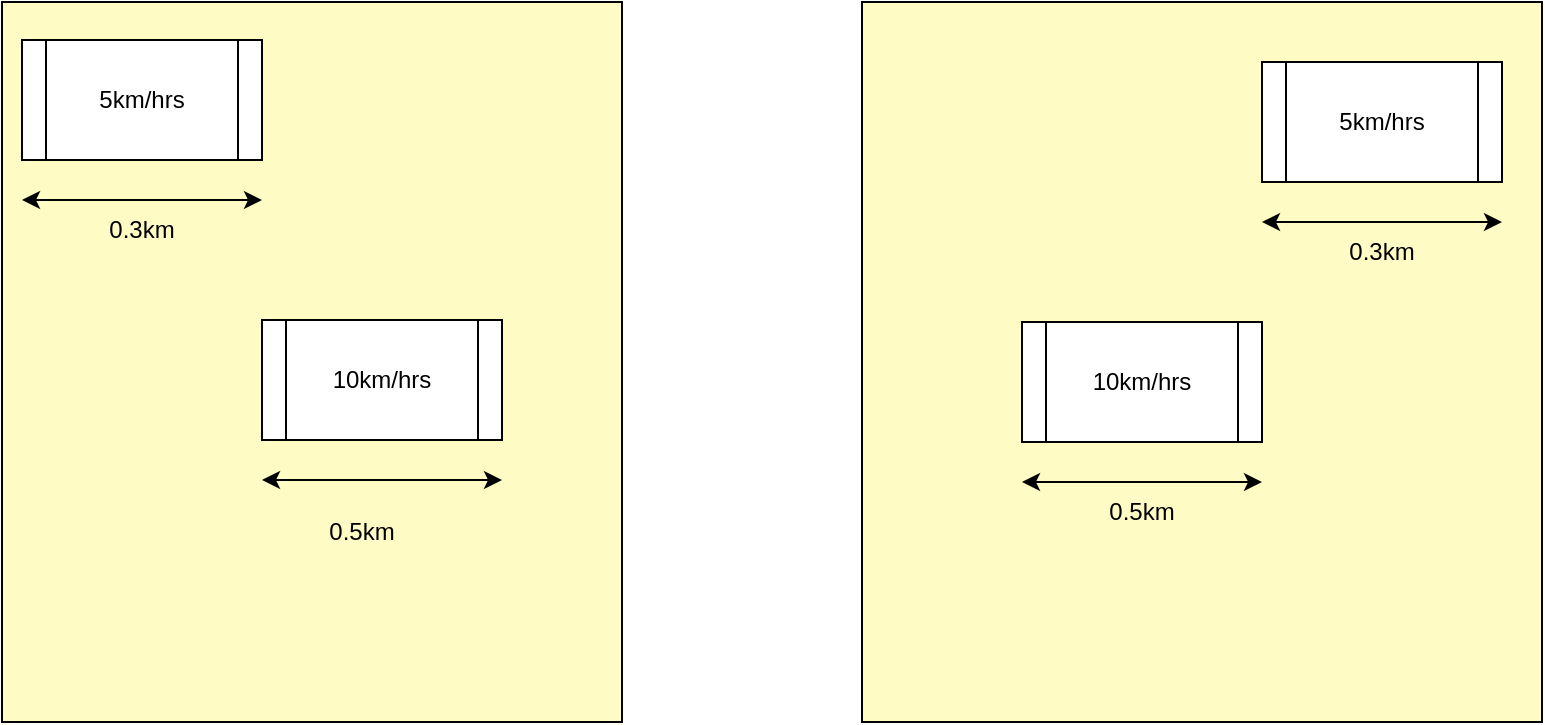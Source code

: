 <mxfile version="20.4.0" type="github"><diagram id="D8PD6Xojmj9xfQTFRQuo" name="Page-1"><mxGraphModel dx="1038" dy="511" grid="1" gridSize="10" guides="1" tooltips="1" connect="1" arrows="1" fold="1" page="1" pageScale="1" pageWidth="827" pageHeight="1169" math="0" shadow="0"><root><mxCell id="0"/><mxCell id="1" parent="0"/><mxCell id="Xj2enSpbmHL_lGsXM6CY-17" value="" style="rounded=0;whiteSpace=wrap;html=1;fillColor=#FFFBC4;" vertex="1" parent="1"><mxGeometry x="470" y="30" width="340" height="360" as="geometry"/></mxCell><mxCell id="Xj2enSpbmHL_lGsXM6CY-16" value="" style="rounded=0;whiteSpace=wrap;html=1;fillColor=#FFFBC4;" vertex="1" parent="1"><mxGeometry x="40" y="30" width="310" height="360" as="geometry"/></mxCell><mxCell id="Xj2enSpbmHL_lGsXM6CY-1" value="5km/hrs" style="shape=process;whiteSpace=wrap;html=1;backgroundOutline=1;" vertex="1" parent="1"><mxGeometry x="670" y="60" width="120" height="60" as="geometry"/></mxCell><mxCell id="Xj2enSpbmHL_lGsXM6CY-2" value="" style="endArrow=classic;startArrow=classic;html=1;rounded=0;" edge="1" parent="1"><mxGeometry width="50" height="50" relative="1" as="geometry"><mxPoint x="670" y="140" as="sourcePoint"/><mxPoint x="790" y="140" as="targetPoint"/></mxGeometry></mxCell><mxCell id="Xj2enSpbmHL_lGsXM6CY-3" value="0.3km" style="text;html=1;strokeColor=none;fillColor=none;align=center;verticalAlign=middle;whiteSpace=wrap;rounded=0;" vertex="1" parent="1"><mxGeometry x="700" y="140" width="60" height="30" as="geometry"/></mxCell><mxCell id="Xj2enSpbmHL_lGsXM6CY-4" value="10km/hrs" style="shape=process;whiteSpace=wrap;html=1;backgroundOutline=1;" vertex="1" parent="1"><mxGeometry x="550" y="190" width="120" height="60" as="geometry"/></mxCell><mxCell id="Xj2enSpbmHL_lGsXM6CY-5" value="" style="endArrow=classic;startArrow=classic;html=1;rounded=0;" edge="1" parent="1"><mxGeometry width="50" height="50" relative="1" as="geometry"><mxPoint x="550" y="270" as="sourcePoint"/><mxPoint x="670" y="270" as="targetPoint"/></mxGeometry></mxCell><mxCell id="Xj2enSpbmHL_lGsXM6CY-6" value="0.5km" style="text;html=1;strokeColor=none;fillColor=none;align=center;verticalAlign=middle;whiteSpace=wrap;rounded=0;" vertex="1" parent="1"><mxGeometry x="580" y="270" width="60" height="30" as="geometry"/></mxCell><mxCell id="Xj2enSpbmHL_lGsXM6CY-9" value="5km/hrs" style="shape=process;whiteSpace=wrap;html=1;backgroundOutline=1;" vertex="1" parent="1"><mxGeometry x="50" y="49" width="120" height="60" as="geometry"/></mxCell><mxCell id="Xj2enSpbmHL_lGsXM6CY-10" value="" style="endArrow=classic;startArrow=classic;html=1;rounded=0;" edge="1" parent="1"><mxGeometry width="50" height="50" relative="1" as="geometry"><mxPoint x="50" y="129" as="sourcePoint"/><mxPoint x="170" y="129" as="targetPoint"/></mxGeometry></mxCell><mxCell id="Xj2enSpbmHL_lGsXM6CY-11" value="0.3km" style="text;html=1;strokeColor=none;fillColor=none;align=center;verticalAlign=middle;whiteSpace=wrap;rounded=0;" vertex="1" parent="1"><mxGeometry x="80" y="129" width="60" height="30" as="geometry"/></mxCell><mxCell id="Xj2enSpbmHL_lGsXM6CY-12" value="10km/hrs" style="shape=process;whiteSpace=wrap;html=1;backgroundOutline=1;" vertex="1" parent="1"><mxGeometry x="170" y="189" width="120" height="60" as="geometry"/></mxCell><mxCell id="Xj2enSpbmHL_lGsXM6CY-13" value="" style="endArrow=classic;startArrow=classic;html=1;rounded=0;" edge="1" parent="1"><mxGeometry width="50" height="50" relative="1" as="geometry"><mxPoint x="170" y="269" as="sourcePoint"/><mxPoint x="290" y="269" as="targetPoint"/></mxGeometry></mxCell><mxCell id="Xj2enSpbmHL_lGsXM6CY-14" value="0.5km" style="text;html=1;strokeColor=none;fillColor=none;align=center;verticalAlign=middle;whiteSpace=wrap;rounded=0;" vertex="1" parent="1"><mxGeometry x="190" y="280" width="60" height="30" as="geometry"/></mxCell></root></mxGraphModel></diagram></mxfile>